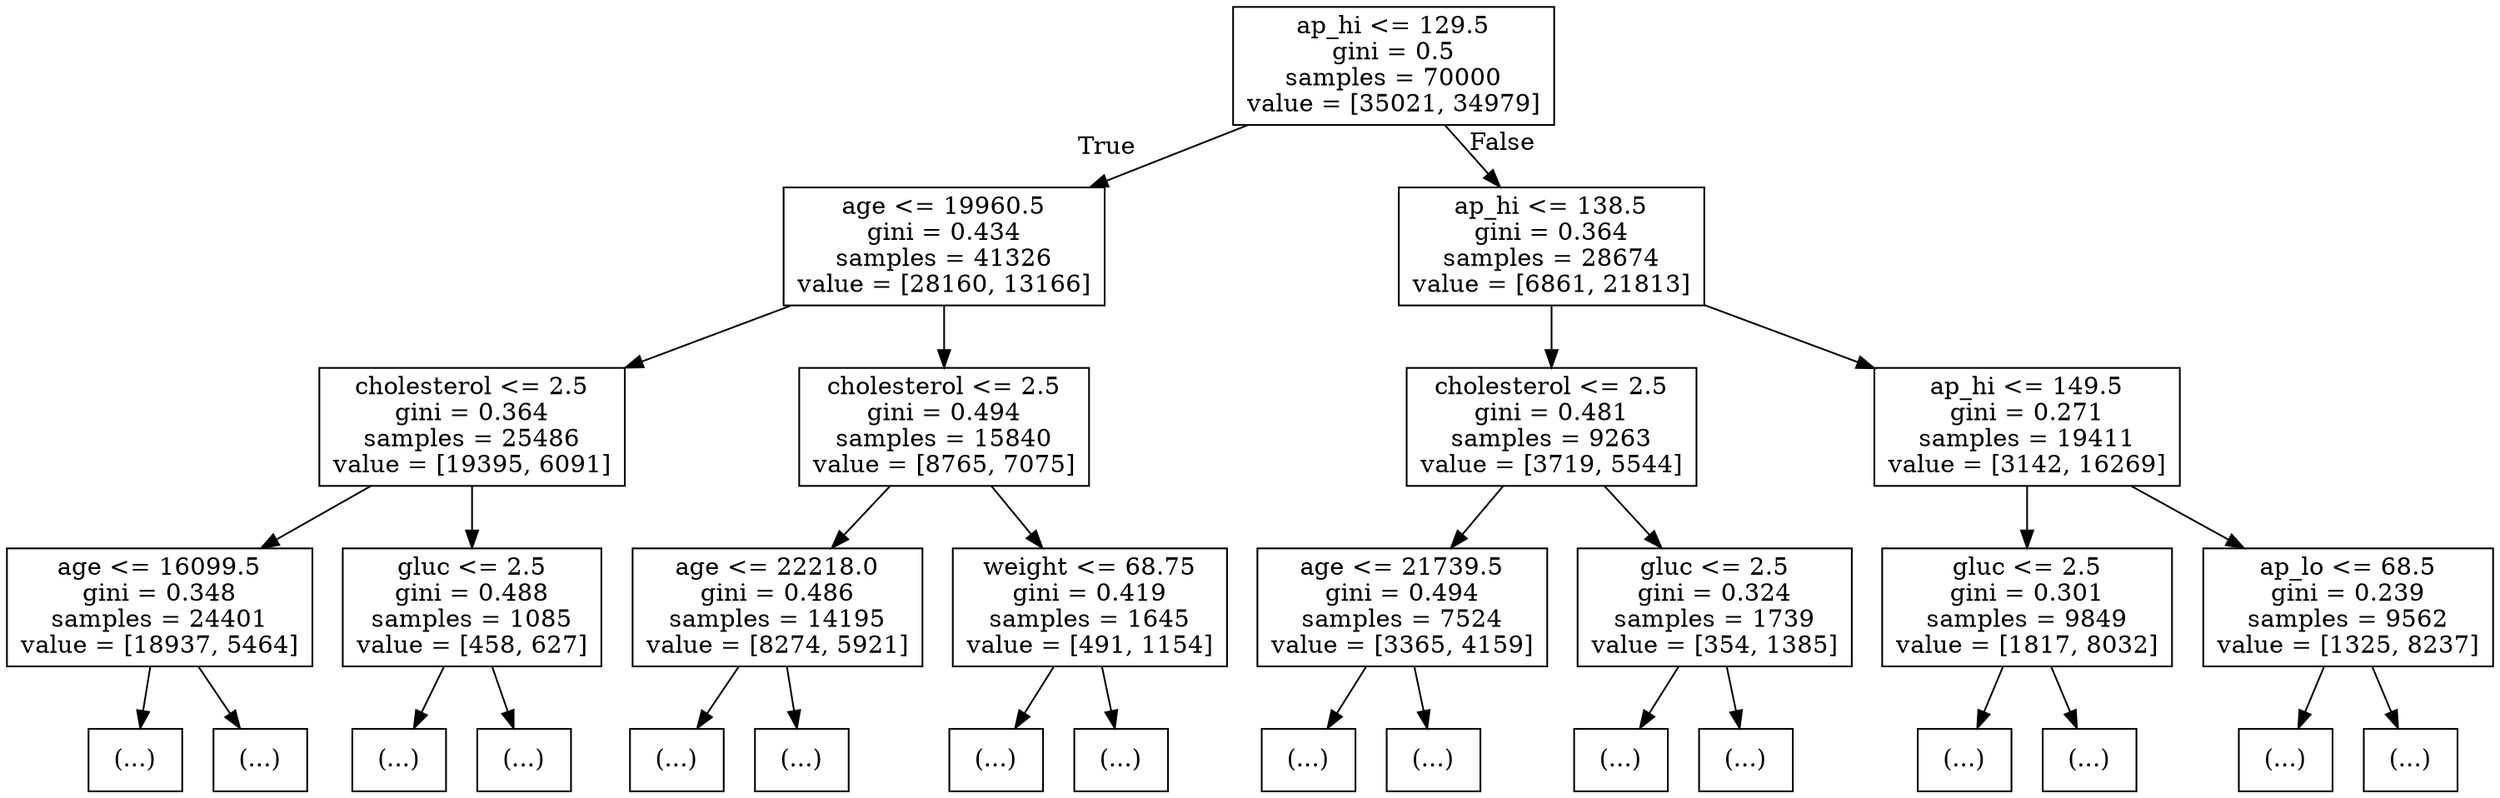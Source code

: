 digraph Tree {
node [shape=box] ;
0 [label="ap_hi <= 129.5\ngini = 0.5\nsamples = 70000\nvalue = [35021, 34979]"] ;
1 [label="age <= 19960.5\ngini = 0.434\nsamples = 41326\nvalue = [28160, 13166]"] ;
0 -> 1 [labeldistance=2.5, labelangle=45, headlabel="True"] ;
2 [label="cholesterol <= 2.5\ngini = 0.364\nsamples = 25486\nvalue = [19395, 6091]"] ;
1 -> 2 ;
3 [label="age <= 16099.5\ngini = 0.348\nsamples = 24401\nvalue = [18937, 5464]"] ;
2 -> 3 ;
4 [label="(...)"] ;
3 -> 4 ;
2705 [label="(...)"] ;
3 -> 2705 ;
12942 [label="gluc <= 2.5\ngini = 0.488\nsamples = 1085\nvalue = [458, 627]"] ;
2 -> 12942 ;
12943 [label="(...)"] ;
12942 -> 12943 ;
13190 [label="(...)"] ;
12942 -> 13190 ;
13601 [label="cholesterol <= 2.5\ngini = 0.494\nsamples = 15840\nvalue = [8765, 7075]"] ;
1 -> 13601 ;
13602 [label="age <= 22218.0\ngini = 0.486\nsamples = 14195\nvalue = [8274, 5921]"] ;
13601 -> 13602 ;
13603 [label="(...)"] ;
13602 -> 13603 ;
20738 [label="(...)"] ;
13602 -> 20738 ;
23325 [label="weight <= 68.75\ngini = 0.419\nsamples = 1645\nvalue = [491, 1154]"] ;
13601 -> 23325 ;
23326 [label="(...)"] ;
23325 -> 23326 ;
23741 [label="(...)"] ;
23325 -> 23741 ;
24284 [label="ap_hi <= 138.5\ngini = 0.364\nsamples = 28674\nvalue = [6861, 21813]"] ;
0 -> 24284 [labeldistance=2.5, labelangle=-45, headlabel="False"] ;
24285 [label="cholesterol <= 2.5\ngini = 0.481\nsamples = 9263\nvalue = [3719, 5544]"] ;
24284 -> 24285 ;
24286 [label="age <= 21739.5\ngini = 0.494\nsamples = 7524\nvalue = [3365, 4159]"] ;
24285 -> 24286 ;
24287 [label="(...)"] ;
24286 -> 24287 ;
28036 [label="(...)"] ;
24286 -> 28036 ;
29331 [label="gluc <= 2.5\ngini = 0.324\nsamples = 1739\nvalue = [354, 1385]"] ;
24285 -> 29331 ;
29332 [label="(...)"] ;
29331 -> 29332 ;
29823 [label="(...)"] ;
29331 -> 29823 ;
30190 [label="ap_hi <= 149.5\ngini = 0.271\nsamples = 19411\nvalue = [3142, 16269]"] ;
24284 -> 30190 ;
30191 [label="gluc <= 2.5\ngini = 0.301\nsamples = 9849\nvalue = [1817, 8032]"] ;
30190 -> 30191 ;
30192 [label="(...)"] ;
30191 -> 30192 ;
34313 [label="(...)"] ;
30191 -> 34313 ;
34864 [label="ap_lo <= 68.5\ngini = 0.239\nsamples = 9562\nvalue = [1325, 8237]"] ;
30190 -> 34864 ;
34865 [label="(...)"] ;
34864 -> 34865 ;
34922 [label="(...)"] ;
34864 -> 34922 ;
}